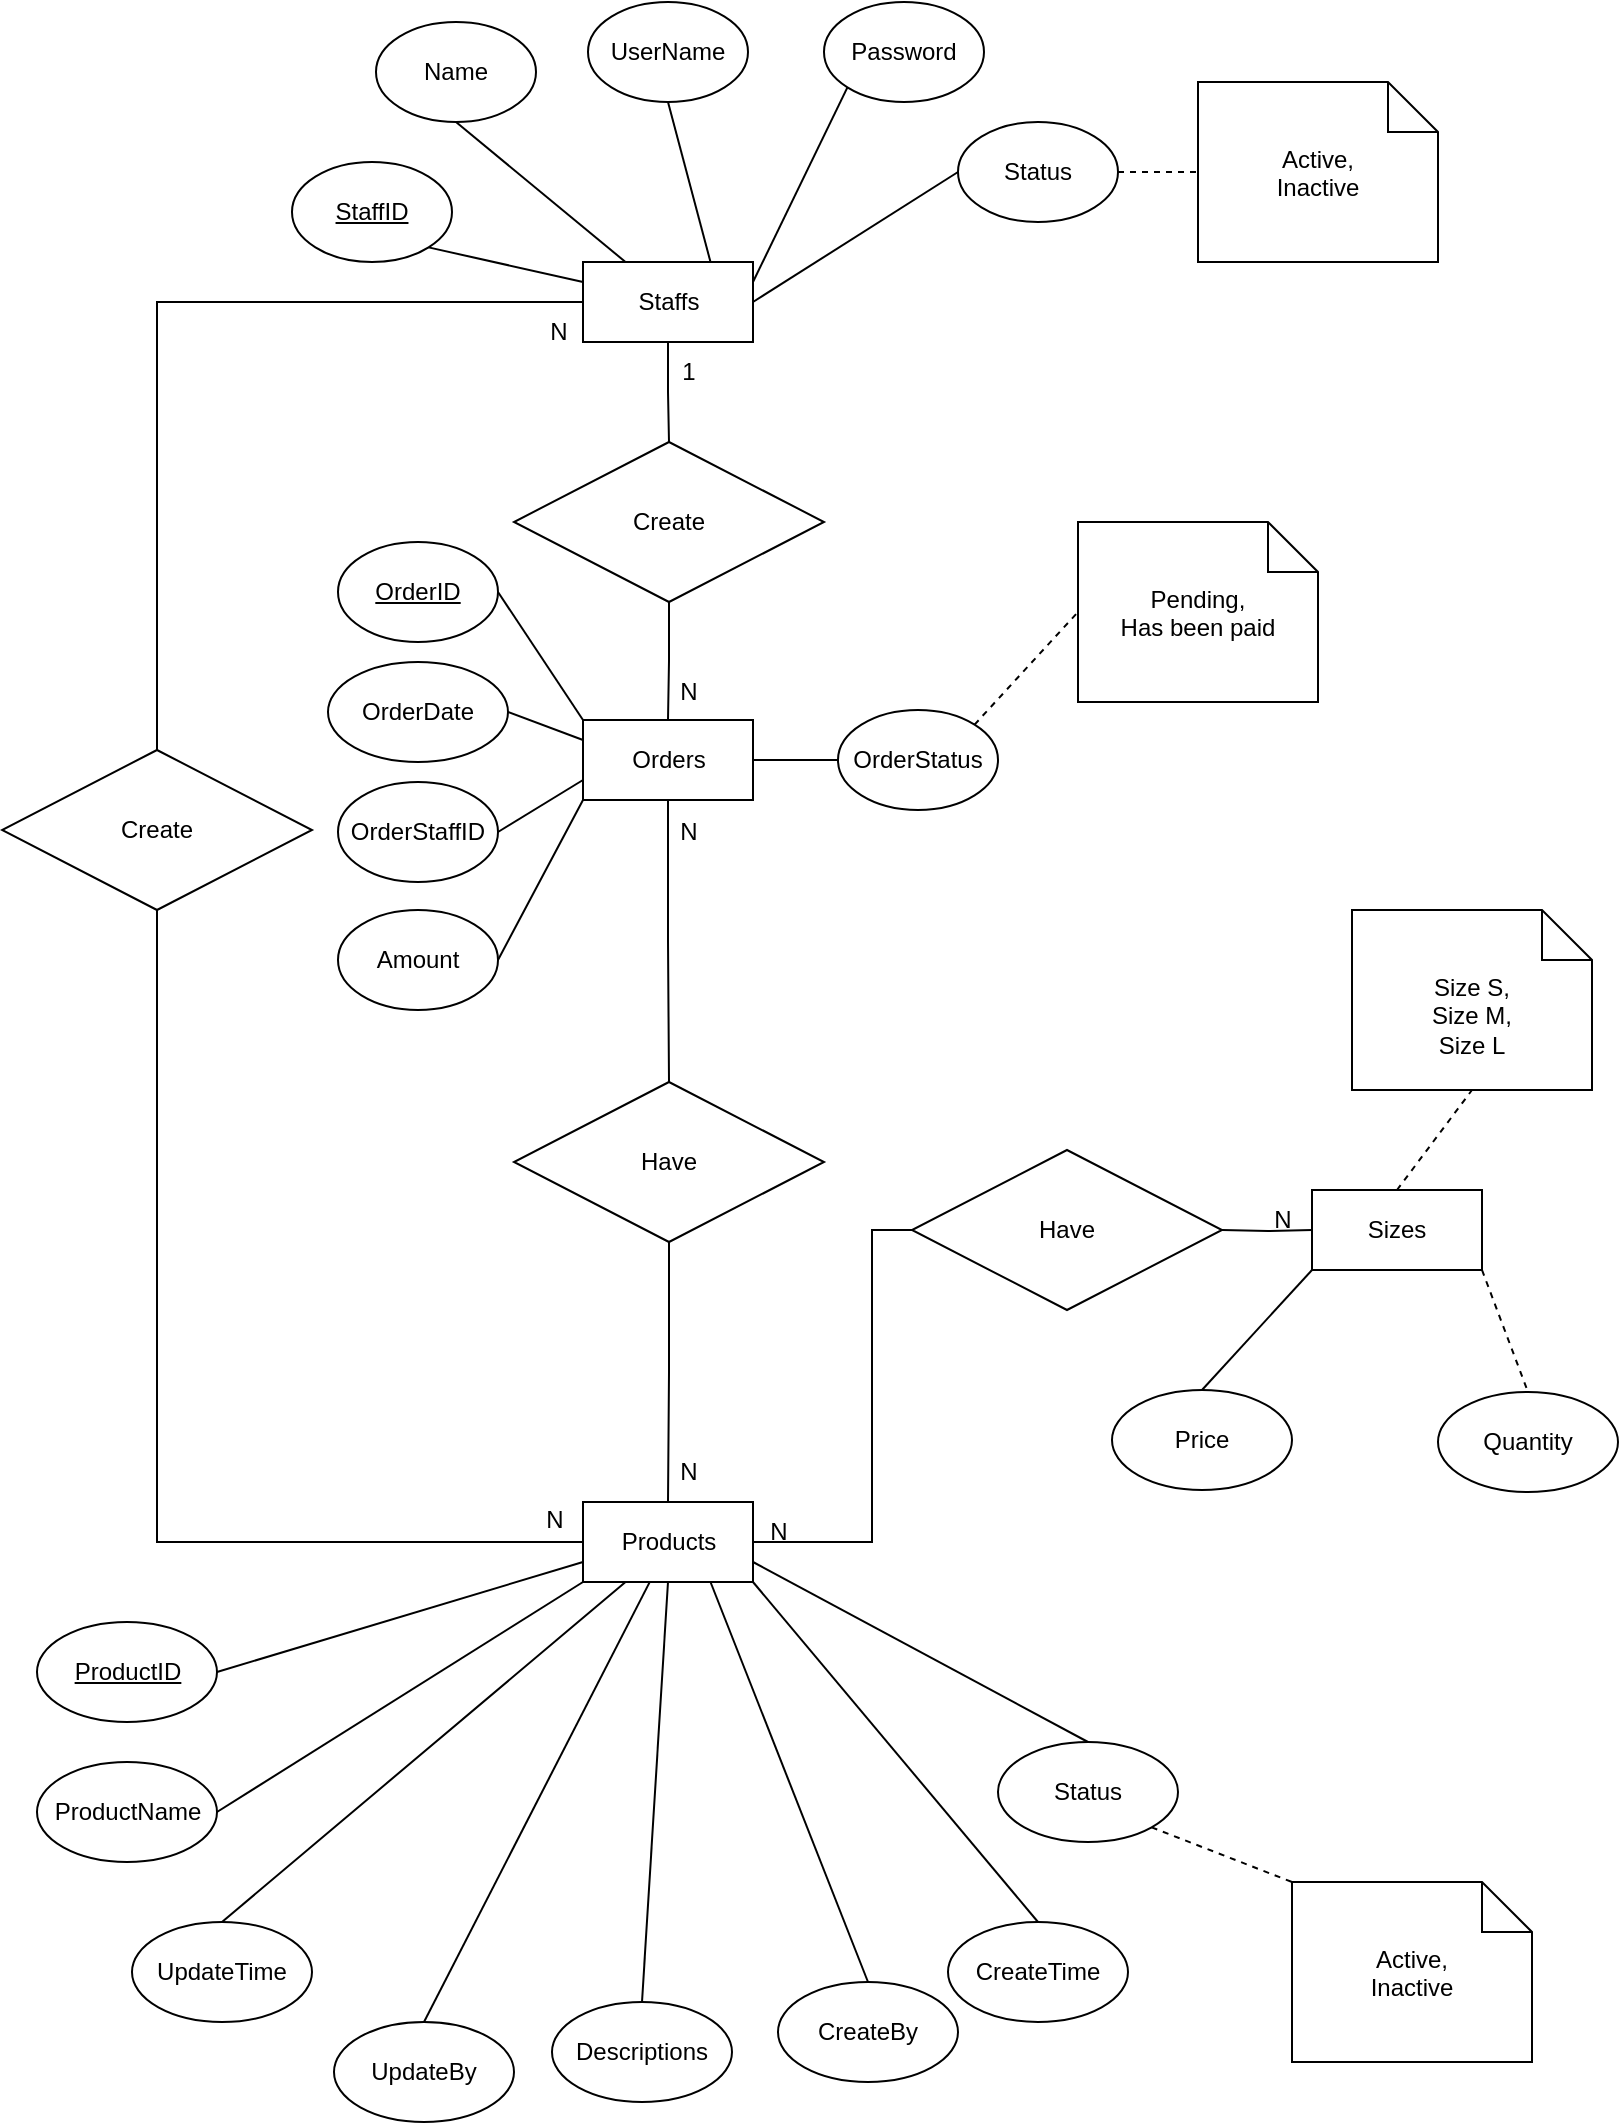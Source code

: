 <mxfile version="21.3.7" type="device" pages="2">
  <diagram id="JgaQstrq-W4Q4-6rH-1l" name="ERDConcept">
    <mxGraphModel dx="880" dy="572" grid="1" gridSize="10" guides="1" tooltips="1" connect="1" arrows="1" fold="1" page="1" pageScale="1" pageWidth="827" pageHeight="1169" math="0" shadow="0">
      <root>
        <mxCell id="0" />
        <mxCell id="1" parent="0" />
        <mxCell id="lVdXG0FwxOJUfhPuQGoF-38" style="rounded=0;orthogonalLoop=1;jettySize=auto;html=1;exitX=0;exitY=0.25;exitDx=0;exitDy=0;entryX=1;entryY=1;entryDx=0;entryDy=0;endArrow=none;endFill=0;" parent="1" source="lVdXG0FwxOJUfhPuQGoF-43" target="lVdXG0FwxOJUfhPuQGoF-44" edge="1">
          <mxGeometry relative="1" as="geometry" />
        </mxCell>
        <mxCell id="lVdXG0FwxOJUfhPuQGoF-39" style="rounded=0;orthogonalLoop=1;jettySize=auto;html=1;exitX=0.25;exitY=0;exitDx=0;exitDy=0;entryX=0.5;entryY=1;entryDx=0;entryDy=0;endArrow=none;endFill=0;" parent="1" source="lVdXG0FwxOJUfhPuQGoF-43" target="lVdXG0FwxOJUfhPuQGoF-45" edge="1">
          <mxGeometry relative="1" as="geometry" />
        </mxCell>
        <mxCell id="lVdXG0FwxOJUfhPuQGoF-40" style="rounded=0;orthogonalLoop=1;jettySize=auto;html=1;exitX=0.75;exitY=0;exitDx=0;exitDy=0;entryX=0.5;entryY=1;entryDx=0;entryDy=0;endArrow=none;endFill=0;" parent="1" source="lVdXG0FwxOJUfhPuQGoF-43" target="lVdXG0FwxOJUfhPuQGoF-46" edge="1">
          <mxGeometry relative="1" as="geometry" />
        </mxCell>
        <mxCell id="lVdXG0FwxOJUfhPuQGoF-41" style="rounded=0;orthogonalLoop=1;jettySize=auto;html=1;exitX=1;exitY=0.25;exitDx=0;exitDy=0;entryX=0;entryY=1;entryDx=0;entryDy=0;endArrow=none;endFill=0;" parent="1" source="lVdXG0FwxOJUfhPuQGoF-43" target="lVdXG0FwxOJUfhPuQGoF-47" edge="1">
          <mxGeometry relative="1" as="geometry" />
        </mxCell>
        <mxCell id="lVdXG0FwxOJUfhPuQGoF-42" style="edgeStyle=orthogonalEdgeStyle;rounded=0;orthogonalLoop=1;jettySize=auto;html=1;exitX=0.5;exitY=1;exitDx=0;exitDy=0;entryX=0.5;entryY=0;entryDx=0;entryDy=0;endArrow=none;endFill=0;" parent="1" source="lVdXG0FwxOJUfhPuQGoF-43" target="lVdXG0FwxOJUfhPuQGoF-54" edge="1">
          <mxGeometry relative="1" as="geometry" />
        </mxCell>
        <mxCell id="VaxdnohrNh4qRfWUwz56-12" style="rounded=0;orthogonalLoop=1;jettySize=auto;html=1;exitX=1;exitY=0.5;exitDx=0;exitDy=0;entryX=0;entryY=0.5;entryDx=0;entryDy=0;endArrow=none;endFill=0;" parent="1" source="lVdXG0FwxOJUfhPuQGoF-43" target="VaxdnohrNh4qRfWUwz56-11" edge="1">
          <mxGeometry relative="1" as="geometry" />
        </mxCell>
        <mxCell id="EdWlhgWZL3wzF9RuUBvn-3" style="edgeStyle=orthogonalEdgeStyle;rounded=0;orthogonalLoop=1;jettySize=auto;html=1;exitX=0;exitY=0.5;exitDx=0;exitDy=0;entryX=0.5;entryY=0;entryDx=0;entryDy=0;endArrow=none;endFill=0;" parent="1" source="lVdXG0FwxOJUfhPuQGoF-43" target="EdWlhgWZL3wzF9RuUBvn-4" edge="1">
          <mxGeometry relative="1" as="geometry">
            <mxPoint x="60" y="440" as="targetPoint" />
          </mxGeometry>
        </mxCell>
        <mxCell id="lVdXG0FwxOJUfhPuQGoF-43" value="Staffs" style="rounded=0;whiteSpace=wrap;html=1;" parent="1" vertex="1">
          <mxGeometry x="305.5" y="200" width="85" height="40" as="geometry" />
        </mxCell>
        <mxCell id="lVdXG0FwxOJUfhPuQGoF-44" value="&lt;u&gt;StaffID&lt;/u&gt;" style="ellipse;whiteSpace=wrap;html=1;" parent="1" vertex="1">
          <mxGeometry x="160" y="150" width="80" height="50" as="geometry" />
        </mxCell>
        <mxCell id="lVdXG0FwxOJUfhPuQGoF-45" value="Name" style="ellipse;whiteSpace=wrap;html=1;" parent="1" vertex="1">
          <mxGeometry x="202" y="80" width="80" height="50" as="geometry" />
        </mxCell>
        <mxCell id="lVdXG0FwxOJUfhPuQGoF-46" value="UserName" style="ellipse;whiteSpace=wrap;html=1;" parent="1" vertex="1">
          <mxGeometry x="308" y="70" width="80" height="50" as="geometry" />
        </mxCell>
        <mxCell id="lVdXG0FwxOJUfhPuQGoF-47" value="Password" style="ellipse;whiteSpace=wrap;html=1;" parent="1" vertex="1">
          <mxGeometry x="426" y="70" width="80" height="50" as="geometry" />
        </mxCell>
        <mxCell id="lVdXG0FwxOJUfhPuQGoF-48" style="rounded=0;orthogonalLoop=1;jettySize=auto;html=1;exitX=0;exitY=0;exitDx=0;exitDy=0;entryX=1;entryY=0.5;entryDx=0;entryDy=0;endArrow=none;endFill=0;" parent="1" source="lVdXG0FwxOJUfhPuQGoF-52" target="lVdXG0FwxOJUfhPuQGoF-57" edge="1">
          <mxGeometry relative="1" as="geometry" />
        </mxCell>
        <mxCell id="lVdXG0FwxOJUfhPuQGoF-49" style="rounded=0;orthogonalLoop=1;jettySize=auto;html=1;exitX=0;exitY=0.25;exitDx=0;exitDy=0;entryX=1;entryY=0.5;entryDx=0;entryDy=0;endArrow=none;endFill=0;" parent="1" source="lVdXG0FwxOJUfhPuQGoF-52" target="lVdXG0FwxOJUfhPuQGoF-58" edge="1">
          <mxGeometry relative="1" as="geometry" />
        </mxCell>
        <mxCell id="lVdXG0FwxOJUfhPuQGoF-50" style="rounded=0;orthogonalLoop=1;jettySize=auto;html=1;exitX=1;exitY=0.5;exitDx=0;exitDy=0;entryX=1;entryY=0.5;entryDx=0;entryDy=0;endArrow=none;endFill=0;" parent="1" source="lVdXG0FwxOJUfhPuQGoF-52" target="lVdXG0FwxOJUfhPuQGoF-59" edge="1">
          <mxGeometry relative="1" as="geometry" />
        </mxCell>
        <mxCell id="lVdXG0FwxOJUfhPuQGoF-51" style="edgeStyle=orthogonalEdgeStyle;rounded=0;orthogonalLoop=1;jettySize=auto;html=1;exitX=0.5;exitY=1;exitDx=0;exitDy=0;entryX=0.5;entryY=0;entryDx=0;entryDy=0;endArrow=none;endFill=0;" parent="1" source="lVdXG0FwxOJUfhPuQGoF-52" target="lVdXG0FwxOJUfhPuQGoF-61" edge="1">
          <mxGeometry relative="1" as="geometry" />
        </mxCell>
        <mxCell id="cdFLnC1GyyJsEEeeLaoK-2" style="rounded=0;orthogonalLoop=1;jettySize=auto;html=1;exitX=0;exitY=0.75;exitDx=0;exitDy=0;entryX=1;entryY=0.5;entryDx=0;entryDy=0;endArrow=none;endFill=0;" parent="1" source="lVdXG0FwxOJUfhPuQGoF-52" target="cdFLnC1GyyJsEEeeLaoK-1" edge="1">
          <mxGeometry relative="1" as="geometry" />
        </mxCell>
        <mxCell id="3" style="edgeStyle=none;html=1;exitX=0;exitY=1;exitDx=0;exitDy=0;entryX=1;entryY=0.5;entryDx=0;entryDy=0;endArrow=none;endFill=0;" parent="1" source="lVdXG0FwxOJUfhPuQGoF-52" target="2" edge="1">
          <mxGeometry relative="1" as="geometry" />
        </mxCell>
        <mxCell id="lVdXG0FwxOJUfhPuQGoF-52" value="Orders" style="rounded=0;whiteSpace=wrap;html=1;" parent="1" vertex="1">
          <mxGeometry x="305.5" y="429" width="85" height="40" as="geometry" />
        </mxCell>
        <mxCell id="sx57VbI0gmq7mtiI_8E6-1" style="edgeStyle=orthogonalEdgeStyle;rounded=0;orthogonalLoop=1;jettySize=auto;html=1;exitX=0.5;exitY=1;exitDx=0;exitDy=0;entryX=0.5;entryY=0;entryDx=0;entryDy=0;endArrow=none;endFill=0;" parent="1" source="lVdXG0FwxOJUfhPuQGoF-54" target="lVdXG0FwxOJUfhPuQGoF-52" edge="1">
          <mxGeometry relative="1" as="geometry" />
        </mxCell>
        <mxCell id="lVdXG0FwxOJUfhPuQGoF-54" value="Create" style="rhombus;whiteSpace=wrap;html=1;" parent="1" vertex="1">
          <mxGeometry x="271" y="290" width="155" height="80" as="geometry" />
        </mxCell>
        <mxCell id="lVdXG0FwxOJUfhPuQGoF-55" value="1" style="text;html=1;align=center;verticalAlign=middle;resizable=0;points=[];autosize=1;strokeColor=none;fillColor=none;" parent="1" vertex="1">
          <mxGeometry x="343" y="240" width="30" height="30" as="geometry" />
        </mxCell>
        <mxCell id="lVdXG0FwxOJUfhPuQGoF-56" value="N" style="text;html=1;align=center;verticalAlign=middle;resizable=0;points=[];autosize=1;strokeColor=none;fillColor=none;" parent="1" vertex="1">
          <mxGeometry x="343" y="400" width="30" height="30" as="geometry" />
        </mxCell>
        <mxCell id="lVdXG0FwxOJUfhPuQGoF-57" value="&lt;u&gt;OrderID&lt;/u&gt;" style="ellipse;whiteSpace=wrap;html=1;" parent="1" vertex="1">
          <mxGeometry x="183" y="340" width="80" height="50" as="geometry" />
        </mxCell>
        <mxCell id="lVdXG0FwxOJUfhPuQGoF-58" value="OrderDate" style="ellipse;whiteSpace=wrap;html=1;" parent="1" vertex="1">
          <mxGeometry x="178" y="400" width="90" height="50" as="geometry" />
        </mxCell>
        <mxCell id="LgCHnPo4erXHjf9Ckd5Z-4" style="rounded=0;orthogonalLoop=1;jettySize=auto;html=1;exitX=1;exitY=0;exitDx=0;exitDy=0;entryX=0;entryY=0.5;entryDx=0;entryDy=0;entryPerimeter=0;endArrow=none;endFill=0;dashed=1;" parent="1" source="lVdXG0FwxOJUfhPuQGoF-59" target="LgCHnPo4erXHjf9Ckd5Z-3" edge="1">
          <mxGeometry relative="1" as="geometry" />
        </mxCell>
        <mxCell id="lVdXG0FwxOJUfhPuQGoF-59" value="OrderStatus" style="ellipse;whiteSpace=wrap;html=1;" parent="1" vertex="1">
          <mxGeometry x="433" y="424" width="80" height="50" as="geometry" />
        </mxCell>
        <mxCell id="lVdXG0FwxOJUfhPuQGoF-60" style="edgeStyle=orthogonalEdgeStyle;rounded=0;orthogonalLoop=1;jettySize=auto;html=1;exitX=0.5;exitY=1;exitDx=0;exitDy=0;entryX=0.5;entryY=0;entryDx=0;entryDy=0;endArrow=none;endFill=0;" parent="1" source="lVdXG0FwxOJUfhPuQGoF-61" target="lVdXG0FwxOJUfhPuQGoF-68" edge="1">
          <mxGeometry relative="1" as="geometry" />
        </mxCell>
        <mxCell id="lVdXG0FwxOJUfhPuQGoF-61" value="Have" style="rhombus;whiteSpace=wrap;html=1;" parent="1" vertex="1">
          <mxGeometry x="271" y="610" width="155" height="80" as="geometry" />
        </mxCell>
        <mxCell id="lVdXG0FwxOJUfhPuQGoF-62" value="N" style="text;html=1;align=center;verticalAlign=middle;resizable=0;points=[];autosize=1;strokeColor=none;fillColor=none;" parent="1" vertex="1">
          <mxGeometry x="343" y="470" width="30" height="30" as="geometry" />
        </mxCell>
        <mxCell id="lVdXG0FwxOJUfhPuQGoF-63" style="rounded=0;orthogonalLoop=1;jettySize=auto;html=1;exitX=0;exitY=0.75;exitDx=0;exitDy=0;entryX=1;entryY=0.5;entryDx=0;entryDy=0;endArrow=none;endFill=0;" parent="1" source="lVdXG0FwxOJUfhPuQGoF-68" target="lVdXG0FwxOJUfhPuQGoF-70" edge="1">
          <mxGeometry relative="1" as="geometry" />
        </mxCell>
        <mxCell id="lVdXG0FwxOJUfhPuQGoF-64" style="rounded=0;orthogonalLoop=1;jettySize=auto;html=1;exitX=0;exitY=1;exitDx=0;exitDy=0;entryX=1;entryY=0.5;entryDx=0;entryDy=0;endArrow=none;endFill=0;" parent="1" source="lVdXG0FwxOJUfhPuQGoF-68" target="lVdXG0FwxOJUfhPuQGoF-71" edge="1">
          <mxGeometry relative="1" as="geometry" />
        </mxCell>
        <mxCell id="lVdXG0FwxOJUfhPuQGoF-65" style="rounded=0;orthogonalLoop=1;jettySize=auto;html=1;exitX=1;exitY=1;exitDx=0;exitDy=0;entryX=0.5;entryY=0;entryDx=0;entryDy=0;endArrow=none;endFill=0;dashed=1;" parent="1" source="sx57VbI0gmq7mtiI_8E6-2" target="lVdXG0FwxOJUfhPuQGoF-72" edge="1">
          <mxGeometry relative="1" as="geometry" />
        </mxCell>
        <mxCell id="lVdXG0FwxOJUfhPuQGoF-66" style="rounded=0;orthogonalLoop=1;jettySize=auto;html=1;exitX=0;exitY=1;exitDx=0;exitDy=0;entryX=0.5;entryY=0;entryDx=0;entryDy=0;endArrow=none;endFill=0;" parent="1" source="sx57VbI0gmq7mtiI_8E6-2" target="lVdXG0FwxOJUfhPuQGoF-73" edge="1">
          <mxGeometry relative="1" as="geometry" />
        </mxCell>
        <mxCell id="lVdXG0FwxOJUfhPuQGoF-67" style="rounded=0;orthogonalLoop=1;jettySize=auto;html=1;exitX=0.5;exitY=1;exitDx=0;exitDy=0;entryX=0.5;entryY=0;entryDx=0;entryDy=0;endArrow=none;endFill=0;" parent="1" source="lVdXG0FwxOJUfhPuQGoF-68" target="lVdXG0FwxOJUfhPuQGoF-74" edge="1">
          <mxGeometry relative="1" as="geometry" />
        </mxCell>
        <mxCell id="sx57VbI0gmq7mtiI_8E6-7" style="edgeStyle=orthogonalEdgeStyle;rounded=0;orthogonalLoop=1;jettySize=auto;html=1;exitX=1;exitY=0.5;exitDx=0;exitDy=0;entryX=0;entryY=0.5;entryDx=0;entryDy=0;endArrow=none;endFill=0;" parent="1" source="lVdXG0FwxOJUfhPuQGoF-68" target="sx57VbI0gmq7mtiI_8E6-6" edge="1">
          <mxGeometry relative="1" as="geometry">
            <Array as="points">
              <mxPoint x="450" y="840" />
              <mxPoint x="450" y="684" />
            </Array>
          </mxGeometry>
        </mxCell>
        <mxCell id="VaxdnohrNh4qRfWUwz56-4" style="rounded=0;orthogonalLoop=1;jettySize=auto;html=1;exitX=0.25;exitY=1;exitDx=0;exitDy=0;entryX=0.5;entryY=0;entryDx=0;entryDy=0;endArrow=none;endFill=0;" parent="1" source="lVdXG0FwxOJUfhPuQGoF-68" target="VaxdnohrNh4qRfWUwz56-3" edge="1">
          <mxGeometry relative="1" as="geometry" />
        </mxCell>
        <mxCell id="VaxdnohrNh4qRfWUwz56-6" style="rounded=0;orthogonalLoop=1;jettySize=auto;html=1;exitX=0.396;exitY=0.986;exitDx=0;exitDy=0;entryX=0.5;entryY=0;entryDx=0;entryDy=0;endArrow=none;endFill=0;exitPerimeter=0;" parent="1" source="lVdXG0FwxOJUfhPuQGoF-68" target="VaxdnohrNh4qRfWUwz56-5" edge="1">
          <mxGeometry relative="1" as="geometry" />
        </mxCell>
        <mxCell id="VaxdnohrNh4qRfWUwz56-8" style="rounded=0;orthogonalLoop=1;jettySize=auto;html=1;exitX=0.75;exitY=1;exitDx=0;exitDy=0;entryX=0.5;entryY=0;entryDx=0;entryDy=0;endArrow=none;endFill=0;" parent="1" source="lVdXG0FwxOJUfhPuQGoF-68" target="VaxdnohrNh4qRfWUwz56-7" edge="1">
          <mxGeometry relative="1" as="geometry" />
        </mxCell>
        <mxCell id="VaxdnohrNh4qRfWUwz56-10" style="rounded=0;orthogonalLoop=1;jettySize=auto;html=1;exitX=1;exitY=1;exitDx=0;exitDy=0;entryX=0.5;entryY=0;entryDx=0;entryDy=0;endArrow=none;endFill=0;" parent="1" source="lVdXG0FwxOJUfhPuQGoF-68" target="VaxdnohrNh4qRfWUwz56-9" edge="1">
          <mxGeometry relative="1" as="geometry" />
        </mxCell>
        <mxCell id="VaxdnohrNh4qRfWUwz56-14" style="rounded=0;orthogonalLoop=1;jettySize=auto;html=1;exitX=1;exitY=0.75;exitDx=0;exitDy=0;entryX=0.5;entryY=0;entryDx=0;entryDy=0;endArrow=none;endFill=0;" parent="1" source="lVdXG0FwxOJUfhPuQGoF-68" target="VaxdnohrNh4qRfWUwz56-13" edge="1">
          <mxGeometry relative="1" as="geometry" />
        </mxCell>
        <mxCell id="lVdXG0FwxOJUfhPuQGoF-68" value="Products" style="rounded=0;whiteSpace=wrap;html=1;" parent="1" vertex="1">
          <mxGeometry x="305.5" y="820" width="85" height="40" as="geometry" />
        </mxCell>
        <mxCell id="lVdXG0FwxOJUfhPuQGoF-69" value="N" style="text;html=1;align=center;verticalAlign=middle;resizable=0;points=[];autosize=1;strokeColor=none;fillColor=none;" parent="1" vertex="1">
          <mxGeometry x="343" y="790" width="30" height="30" as="geometry" />
        </mxCell>
        <mxCell id="lVdXG0FwxOJUfhPuQGoF-70" value="&lt;u&gt;ProductID&lt;/u&gt;" style="ellipse;whiteSpace=wrap;html=1;" parent="1" vertex="1">
          <mxGeometry x="32.5" y="880" width="90" height="50" as="geometry" />
        </mxCell>
        <mxCell id="lVdXG0FwxOJUfhPuQGoF-71" value="ProductName" style="ellipse;whiteSpace=wrap;html=1;" parent="1" vertex="1">
          <mxGeometry x="32.5" y="950" width="90" height="50" as="geometry" />
        </mxCell>
        <mxCell id="lVdXG0FwxOJUfhPuQGoF-72" value="Quantity" style="ellipse;whiteSpace=wrap;html=1;" parent="1" vertex="1">
          <mxGeometry x="733" y="765" width="90" height="50" as="geometry" />
        </mxCell>
        <mxCell id="lVdXG0FwxOJUfhPuQGoF-73" value="Price" style="ellipse;whiteSpace=wrap;html=1;" parent="1" vertex="1">
          <mxGeometry x="570" y="764" width="90" height="50" as="geometry" />
        </mxCell>
        <mxCell id="lVdXG0FwxOJUfhPuQGoF-74" value="Descriptions" style="ellipse;whiteSpace=wrap;html=1;" parent="1" vertex="1">
          <mxGeometry x="290" y="1070" width="90" height="50" as="geometry" />
        </mxCell>
        <mxCell id="cdFLnC1GyyJsEEeeLaoK-1" value="OrderStaffID" style="ellipse;whiteSpace=wrap;html=1;" parent="1" vertex="1">
          <mxGeometry x="183" y="460" width="80" height="50" as="geometry" />
        </mxCell>
        <mxCell id="sx57VbI0gmq7mtiI_8E6-5" style="rounded=0;orthogonalLoop=1;jettySize=auto;html=1;exitX=0.5;exitY=0;exitDx=0;exitDy=0;entryX=0.5;entryY=1;entryDx=0;entryDy=0;entryPerimeter=0;endArrow=none;endFill=0;dashed=1;" parent="1" source="sx57VbI0gmq7mtiI_8E6-2" target="sx57VbI0gmq7mtiI_8E6-4" edge="1">
          <mxGeometry relative="1" as="geometry" />
        </mxCell>
        <mxCell id="sx57VbI0gmq7mtiI_8E6-2" value="Sizes" style="rounded=0;whiteSpace=wrap;html=1;" parent="1" vertex="1">
          <mxGeometry x="670" y="664" width="85" height="40" as="geometry" />
        </mxCell>
        <mxCell id="sx57VbI0gmq7mtiI_8E6-4" value="Size S,&lt;br&gt;Size M,&lt;br&gt;Size L&lt;br&gt;" style="shape=note2;boundedLbl=1;whiteSpace=wrap;html=1;size=25;verticalAlign=top;align=center;" parent="1" vertex="1">
          <mxGeometry x="690" y="524" width="120" height="90" as="geometry" />
        </mxCell>
        <mxCell id="sx57VbI0gmq7mtiI_8E6-8" style="edgeStyle=orthogonalEdgeStyle;rounded=0;orthogonalLoop=1;jettySize=auto;html=1;exitX=1;exitY=0.5;exitDx=0;exitDy=0;entryX=0;entryY=0.5;entryDx=0;entryDy=0;endArrow=none;endFill=0;" parent="1" target="sx57VbI0gmq7mtiI_8E6-2" edge="1">
          <mxGeometry relative="1" as="geometry">
            <mxPoint x="625" y="684" as="sourcePoint" />
          </mxGeometry>
        </mxCell>
        <mxCell id="sx57VbI0gmq7mtiI_8E6-6" value="Have" style="rhombus;whiteSpace=wrap;html=1;" parent="1" vertex="1">
          <mxGeometry x="470" y="644" width="155" height="80" as="geometry" />
        </mxCell>
        <mxCell id="sx57VbI0gmq7mtiI_8E6-9" value="N" style="text;html=1;align=center;verticalAlign=middle;resizable=0;points=[];autosize=1;strokeColor=none;fillColor=none;" parent="1" vertex="1">
          <mxGeometry x="388" y="820" width="30" height="30" as="geometry" />
        </mxCell>
        <mxCell id="sx57VbI0gmq7mtiI_8E6-10" value="N" style="text;html=1;align=center;verticalAlign=middle;resizable=0;points=[];autosize=1;strokeColor=none;fillColor=none;" parent="1" vertex="1">
          <mxGeometry x="640" y="664" width="30" height="30" as="geometry" />
        </mxCell>
        <mxCell id="2" value="Amount" style="ellipse;whiteSpace=wrap;html=1;" parent="1" vertex="1">
          <mxGeometry x="183" y="524" width="80" height="50" as="geometry" />
        </mxCell>
        <mxCell id="VaxdnohrNh4qRfWUwz56-3" value="UpdateTime" style="ellipse;whiteSpace=wrap;html=1;" parent="1" vertex="1">
          <mxGeometry x="80" y="1030" width="90" height="50" as="geometry" />
        </mxCell>
        <mxCell id="VaxdnohrNh4qRfWUwz56-5" value="UpdateBy" style="ellipse;whiteSpace=wrap;html=1;" parent="1" vertex="1">
          <mxGeometry x="181" y="1080" width="90" height="50" as="geometry" />
        </mxCell>
        <mxCell id="VaxdnohrNh4qRfWUwz56-7" value="CreateBy" style="ellipse;whiteSpace=wrap;html=1;" parent="1" vertex="1">
          <mxGeometry x="403" y="1060" width="90" height="50" as="geometry" />
        </mxCell>
        <mxCell id="VaxdnohrNh4qRfWUwz56-9" value="CreateTime" style="ellipse;whiteSpace=wrap;html=1;" parent="1" vertex="1">
          <mxGeometry x="488" y="1030" width="90" height="50" as="geometry" />
        </mxCell>
        <mxCell id="JHTq2dutoOMfJ1LOi7ot-6" style="edgeStyle=orthogonalEdgeStyle;rounded=0;orthogonalLoop=1;jettySize=auto;html=1;exitX=1;exitY=0.5;exitDx=0;exitDy=0;entryX=0;entryY=0.5;entryDx=0;entryDy=0;entryPerimeter=0;endArrow=none;endFill=0;dashed=1;" parent="1" source="VaxdnohrNh4qRfWUwz56-11" target="JHTq2dutoOMfJ1LOi7ot-5" edge="1">
          <mxGeometry relative="1" as="geometry" />
        </mxCell>
        <mxCell id="VaxdnohrNh4qRfWUwz56-11" value="Status" style="ellipse;whiteSpace=wrap;html=1;" parent="1" vertex="1">
          <mxGeometry x="493" y="130" width="80" height="50" as="geometry" />
        </mxCell>
        <mxCell id="JHTq2dutoOMfJ1LOi7ot-4" style="rounded=0;orthogonalLoop=1;jettySize=auto;html=1;exitX=1;exitY=1;exitDx=0;exitDy=0;entryX=0;entryY=0;entryDx=0;entryDy=0;entryPerimeter=0;endArrow=none;endFill=0;dashed=1;" parent="1" source="VaxdnohrNh4qRfWUwz56-13" target="JHTq2dutoOMfJ1LOi7ot-3" edge="1">
          <mxGeometry relative="1" as="geometry" />
        </mxCell>
        <mxCell id="VaxdnohrNh4qRfWUwz56-13" value="Status" style="ellipse;whiteSpace=wrap;html=1;" parent="1" vertex="1">
          <mxGeometry x="513" y="940" width="90" height="50" as="geometry" />
        </mxCell>
        <mxCell id="JHTq2dutoOMfJ1LOi7ot-3" value="Active,&lt;br&gt;Inactive" style="shape=note2;boundedLbl=1;whiteSpace=wrap;html=1;size=25;verticalAlign=top;align=center;" parent="1" vertex="1">
          <mxGeometry x="660" y="1010" width="120" height="90" as="geometry" />
        </mxCell>
        <mxCell id="JHTq2dutoOMfJ1LOi7ot-5" value="Active,&lt;br&gt;Inactive" style="shape=note2;boundedLbl=1;whiteSpace=wrap;html=1;size=25;verticalAlign=top;align=center;" parent="1" vertex="1">
          <mxGeometry x="613" y="110" width="120" height="90" as="geometry" />
        </mxCell>
        <mxCell id="LgCHnPo4erXHjf9Ckd5Z-3" value="Pending,&lt;br&gt;Has been paid" style="shape=note2;boundedLbl=1;whiteSpace=wrap;html=1;size=25;verticalAlign=top;align=center;" parent="1" vertex="1">
          <mxGeometry x="553" y="330" width="120" height="90" as="geometry" />
        </mxCell>
        <mxCell id="EdWlhgWZL3wzF9RuUBvn-5" style="edgeStyle=orthogonalEdgeStyle;rounded=0;orthogonalLoop=1;jettySize=auto;html=1;exitX=0.5;exitY=1;exitDx=0;exitDy=0;entryX=0;entryY=0.5;entryDx=0;entryDy=0;endArrow=none;endFill=0;" parent="1" source="EdWlhgWZL3wzF9RuUBvn-4" target="lVdXG0FwxOJUfhPuQGoF-68" edge="1">
          <mxGeometry relative="1" as="geometry" />
        </mxCell>
        <mxCell id="EdWlhgWZL3wzF9RuUBvn-4" value="Create" style="rhombus;whiteSpace=wrap;html=1;" parent="1" vertex="1">
          <mxGeometry x="15" y="444" width="155" height="80" as="geometry" />
        </mxCell>
        <mxCell id="EdWlhgWZL3wzF9RuUBvn-6" value="N" style="text;html=1;align=center;verticalAlign=middle;resizable=0;points=[];autosize=1;strokeColor=none;fillColor=none;" parent="1" vertex="1">
          <mxGeometry x="278" y="220" width="30" height="30" as="geometry" />
        </mxCell>
        <mxCell id="EdWlhgWZL3wzF9RuUBvn-7" value="N" style="text;html=1;align=center;verticalAlign=middle;resizable=0;points=[];autosize=1;strokeColor=none;fillColor=none;" parent="1" vertex="1">
          <mxGeometry x="275.5" y="814" width="30" height="30" as="geometry" />
        </mxCell>
      </root>
    </mxGraphModel>
  </diagram>
  <diagram id="0pAJUr5pvUK6z0ZKDJl5" name="ERDPhysic">
    <mxGraphModel dx="704" dy="458" grid="1" gridSize="10" guides="1" tooltips="1" connect="1" arrows="1" fold="1" page="1" pageScale="1" pageWidth="850" pageHeight="1100" math="0" shadow="0">
      <root>
        <mxCell id="0" />
        <mxCell id="1" parent="0" />
        <mxCell id="8ZN1WVyvYQUl8IqH0Y9g-1" value="Staffs" style="shape=table;startSize=30;container=1;collapsible=1;childLayout=tableLayout;fixedRows=1;rowLines=0;fontStyle=1;align=center;resizeLast=1;html=1;" parent="1" vertex="1">
          <mxGeometry x="149" y="431" width="221" height="200" as="geometry" />
        </mxCell>
        <mxCell id="8ZN1WVyvYQUl8IqH0Y9g-2" value="" style="shape=tableRow;horizontal=0;startSize=0;swimlaneHead=0;swimlaneBody=0;fillColor=none;collapsible=0;dropTarget=0;points=[[0,0.5],[1,0.5]];portConstraint=eastwest;top=0;left=0;right=0;bottom=1;" parent="8ZN1WVyvYQUl8IqH0Y9g-1" vertex="1">
          <mxGeometry y="30" width="221" height="50" as="geometry" />
        </mxCell>
        <mxCell id="8ZN1WVyvYQUl8IqH0Y9g-3" value="PK,FK" style="shape=partialRectangle;connectable=0;fillColor=none;top=0;left=0;bottom=0;right=0;fontStyle=1;overflow=hidden;whiteSpace=wrap;html=1;" parent="8ZN1WVyvYQUl8IqH0Y9g-2" vertex="1">
          <mxGeometry width="40" height="50" as="geometry">
            <mxRectangle width="40" height="50" as="alternateBounds" />
          </mxGeometry>
        </mxCell>
        <mxCell id="8ZN1WVyvYQUl8IqH0Y9g-4" value="Staff_ID&amp;nbsp; int" style="shape=partialRectangle;connectable=0;fillColor=none;top=0;left=0;bottom=0;right=0;align=left;spacingLeft=6;fontStyle=5;overflow=hidden;whiteSpace=wrap;html=1;" parent="8ZN1WVyvYQUl8IqH0Y9g-2" vertex="1">
          <mxGeometry x="40" width="181" height="50" as="geometry">
            <mxRectangle width="181" height="50" as="alternateBounds" />
          </mxGeometry>
        </mxCell>
        <mxCell id="8ZN1WVyvYQUl8IqH0Y9g-5" value="" style="shape=tableRow;horizontal=0;startSize=0;swimlaneHead=0;swimlaneBody=0;fillColor=none;collapsible=0;dropTarget=0;points=[[0,0.5],[1,0.5]];portConstraint=eastwest;top=0;left=0;right=0;bottom=0;" parent="8ZN1WVyvYQUl8IqH0Y9g-1" vertex="1">
          <mxGeometry y="80" width="221" height="30" as="geometry" />
        </mxCell>
        <mxCell id="8ZN1WVyvYQUl8IqH0Y9g-6" value="" style="shape=partialRectangle;connectable=0;fillColor=none;top=0;left=0;bottom=0;right=0;editable=1;overflow=hidden;whiteSpace=wrap;html=1;" parent="8ZN1WVyvYQUl8IqH0Y9g-5" vertex="1">
          <mxGeometry width="40" height="30" as="geometry">
            <mxRectangle width="40" height="30" as="alternateBounds" />
          </mxGeometry>
        </mxCell>
        <mxCell id="8ZN1WVyvYQUl8IqH0Y9g-7" value="Staff_Name&amp;nbsp; &lt;b&gt;varchar(50)&lt;/b&gt;" style="shape=partialRectangle;connectable=0;fillColor=none;top=0;left=0;bottom=0;right=0;align=left;spacingLeft=6;overflow=hidden;whiteSpace=wrap;html=1;" parent="8ZN1WVyvYQUl8IqH0Y9g-5" vertex="1">
          <mxGeometry x="40" width="181" height="30" as="geometry">
            <mxRectangle width="181" height="30" as="alternateBounds" />
          </mxGeometry>
        </mxCell>
        <mxCell id="8ZN1WVyvYQUl8IqH0Y9g-8" value="" style="shape=tableRow;horizontal=0;startSize=0;swimlaneHead=0;swimlaneBody=0;fillColor=none;collapsible=0;dropTarget=0;points=[[0,0.5],[1,0.5]];portConstraint=eastwest;top=0;left=0;right=0;bottom=0;" parent="8ZN1WVyvYQUl8IqH0Y9g-1" vertex="1">
          <mxGeometry y="110" width="221" height="30" as="geometry" />
        </mxCell>
        <mxCell id="8ZN1WVyvYQUl8IqH0Y9g-9" value="" style="shape=partialRectangle;connectable=0;fillColor=none;top=0;left=0;bottom=0;right=0;editable=1;overflow=hidden;whiteSpace=wrap;html=1;" parent="8ZN1WVyvYQUl8IqH0Y9g-8" vertex="1">
          <mxGeometry width="40" height="30" as="geometry">
            <mxRectangle width="40" height="30" as="alternateBounds" />
          </mxGeometry>
        </mxCell>
        <mxCell id="8ZN1WVyvYQUl8IqH0Y9g-10" value="User_Name&amp;nbsp; &lt;b&gt;varchar(50)&lt;/b&gt;" style="shape=partialRectangle;connectable=0;fillColor=none;top=0;left=0;bottom=0;right=0;align=left;spacingLeft=6;overflow=hidden;whiteSpace=wrap;html=1;" parent="8ZN1WVyvYQUl8IqH0Y9g-8" vertex="1">
          <mxGeometry x="40" width="181" height="30" as="geometry">
            <mxRectangle width="181" height="30" as="alternateBounds" />
          </mxGeometry>
        </mxCell>
        <mxCell id="8ZN1WVyvYQUl8IqH0Y9g-11" value="" style="shape=tableRow;horizontal=0;startSize=0;swimlaneHead=0;swimlaneBody=0;fillColor=none;collapsible=0;dropTarget=0;points=[[0,0.5],[1,0.5]];portConstraint=eastwest;top=0;left=0;right=0;bottom=0;" parent="8ZN1WVyvYQUl8IqH0Y9g-1" vertex="1">
          <mxGeometry y="140" width="221" height="30" as="geometry" />
        </mxCell>
        <mxCell id="8ZN1WVyvYQUl8IqH0Y9g-12" value="" style="shape=partialRectangle;connectable=0;fillColor=none;top=0;left=0;bottom=0;right=0;editable=1;overflow=hidden;whiteSpace=wrap;html=1;" parent="8ZN1WVyvYQUl8IqH0Y9g-11" vertex="1">
          <mxGeometry width="40" height="30" as="geometry">
            <mxRectangle width="40" height="30" as="alternateBounds" />
          </mxGeometry>
        </mxCell>
        <mxCell id="8ZN1WVyvYQUl8IqH0Y9g-13" value="Password&amp;nbsp; &lt;b&gt;varchar(50)&lt;/b&gt;" style="shape=partialRectangle;connectable=0;fillColor=none;top=0;left=0;bottom=0;right=0;align=left;spacingLeft=6;overflow=hidden;whiteSpace=wrap;html=1;" parent="8ZN1WVyvYQUl8IqH0Y9g-11" vertex="1">
          <mxGeometry x="40" width="181" height="30" as="geometry">
            <mxRectangle width="181" height="30" as="alternateBounds" />
          </mxGeometry>
        </mxCell>
        <mxCell id="8ZN1WVyvYQUl8IqH0Y9g-14" value="" style="shape=tableRow;horizontal=0;startSize=0;swimlaneHead=0;swimlaneBody=0;fillColor=none;collapsible=0;dropTarget=0;points=[[0,0.5],[1,0.5]];portConstraint=eastwest;top=0;left=0;right=0;bottom=0;" parent="8ZN1WVyvYQUl8IqH0Y9g-1" vertex="1">
          <mxGeometry y="170" width="221" height="30" as="geometry" />
        </mxCell>
        <mxCell id="8ZN1WVyvYQUl8IqH0Y9g-15" value="" style="shape=partialRectangle;connectable=0;fillColor=none;top=0;left=0;bottom=0;right=0;editable=1;overflow=hidden;whiteSpace=wrap;html=1;" parent="8ZN1WVyvYQUl8IqH0Y9g-14" vertex="1">
          <mxGeometry width="40" height="30" as="geometry">
            <mxRectangle width="40" height="30" as="alternateBounds" />
          </mxGeometry>
        </mxCell>
        <mxCell id="8ZN1WVyvYQUl8IqH0Y9g-16" value="Staff_Status &lt;b&gt;int&lt;/b&gt;" style="shape=partialRectangle;connectable=0;fillColor=none;top=0;left=0;bottom=0;right=0;align=left;spacingLeft=6;overflow=hidden;whiteSpace=wrap;html=1;" parent="8ZN1WVyvYQUl8IqH0Y9g-14" vertex="1">
          <mxGeometry x="40" width="181" height="30" as="geometry">
            <mxRectangle width="181" height="30" as="alternateBounds" />
          </mxGeometry>
        </mxCell>
        <mxCell id="1DCS_HxMFRfIs_CystLl-1" value="Products" style="shape=table;startSize=30;container=1;collapsible=1;childLayout=tableLayout;fixedRows=1;rowLines=0;fontStyle=1;align=center;resizeLast=1;html=1;" parent="1" vertex="1">
          <mxGeometry x="570" y="351" width="200" height="180" as="geometry" />
        </mxCell>
        <mxCell id="1DCS_HxMFRfIs_CystLl-2" value="" style="shape=tableRow;horizontal=0;startSize=0;swimlaneHead=0;swimlaneBody=0;fillColor=none;collapsible=0;dropTarget=0;points=[[0,0.5],[1,0.5]];portConstraint=eastwest;top=0;left=0;right=0;bottom=1;" parent="1DCS_HxMFRfIs_CystLl-1" vertex="1">
          <mxGeometry y="30" width="200" height="30" as="geometry" />
        </mxCell>
        <mxCell id="1DCS_HxMFRfIs_CystLl-3" value="PK,FK" style="shape=partialRectangle;connectable=0;fillColor=none;top=0;left=0;bottom=0;right=0;fontStyle=1;overflow=hidden;whiteSpace=wrap;html=1;" parent="1DCS_HxMFRfIs_CystLl-2" vertex="1">
          <mxGeometry width="40" height="30" as="geometry">
            <mxRectangle width="40" height="30" as="alternateBounds" />
          </mxGeometry>
        </mxCell>
        <mxCell id="1DCS_HxMFRfIs_CystLl-4" value="Product_ID&amp;nbsp; int" style="shape=partialRectangle;connectable=0;fillColor=none;top=0;left=0;bottom=0;right=0;align=left;spacingLeft=6;fontStyle=5;overflow=hidden;whiteSpace=wrap;html=1;" parent="1DCS_HxMFRfIs_CystLl-2" vertex="1">
          <mxGeometry x="40" width="160" height="30" as="geometry">
            <mxRectangle width="160" height="30" as="alternateBounds" />
          </mxGeometry>
        </mxCell>
        <mxCell id="1DCS_HxMFRfIs_CystLl-8" value="" style="shape=tableRow;horizontal=0;startSize=0;swimlaneHead=0;swimlaneBody=0;fillColor=none;collapsible=0;dropTarget=0;points=[[0,0.5],[1,0.5]];portConstraint=eastwest;top=0;left=0;right=0;bottom=0;" parent="1DCS_HxMFRfIs_CystLl-1" vertex="1">
          <mxGeometry y="60" width="200" height="30" as="geometry" />
        </mxCell>
        <mxCell id="1DCS_HxMFRfIs_CystLl-9" value="" style="shape=partialRectangle;connectable=0;fillColor=none;top=0;left=0;bottom=0;right=0;editable=1;overflow=hidden;whiteSpace=wrap;html=1;" parent="1DCS_HxMFRfIs_CystLl-8" vertex="1">
          <mxGeometry width="40" height="30" as="geometry">
            <mxRectangle width="40" height="30" as="alternateBounds" />
          </mxGeometry>
        </mxCell>
        <mxCell id="1DCS_HxMFRfIs_CystLl-10" value="Product_Name&amp;nbsp;&lt;b&gt;&amp;nbsp;varchar(50)&lt;/b&gt;" style="shape=partialRectangle;connectable=0;fillColor=none;top=0;left=0;bottom=0;right=0;align=left;spacingLeft=6;overflow=hidden;whiteSpace=wrap;html=1;" parent="1DCS_HxMFRfIs_CystLl-8" vertex="1">
          <mxGeometry x="40" width="160" height="30" as="geometry">
            <mxRectangle width="160" height="30" as="alternateBounds" />
          </mxGeometry>
        </mxCell>
        <mxCell id="1DCS_HxMFRfIs_CystLl-5" value="" style="shape=tableRow;horizontal=0;startSize=0;swimlaneHead=0;swimlaneBody=0;fillColor=none;collapsible=0;dropTarget=0;points=[[0,0.5],[1,0.5]];portConstraint=eastwest;top=0;left=0;right=0;bottom=0;" parent="1DCS_HxMFRfIs_CystLl-1" vertex="1">
          <mxGeometry y="90" width="200" height="30" as="geometry" />
        </mxCell>
        <mxCell id="1DCS_HxMFRfIs_CystLl-6" value="" style="shape=partialRectangle;connectable=0;fillColor=none;top=0;left=0;bottom=0;right=0;editable=1;overflow=hidden;whiteSpace=wrap;html=1;" parent="1DCS_HxMFRfIs_CystLl-5" vertex="1">
          <mxGeometry width="40" height="30" as="geometry">
            <mxRectangle width="40" height="30" as="alternateBounds" />
          </mxGeometry>
        </mxCell>
        <mxCell id="1DCS_HxMFRfIs_CystLl-7" value="Descriptions &lt;b&gt;varchar(200)&lt;/b&gt;" style="shape=partialRectangle;connectable=0;fillColor=none;top=0;left=0;bottom=0;right=0;align=left;spacingLeft=6;overflow=hidden;whiteSpace=wrap;html=1;" parent="1DCS_HxMFRfIs_CystLl-5" vertex="1">
          <mxGeometry x="40" width="160" height="30" as="geometry">
            <mxRectangle width="160" height="30" as="alternateBounds" />
          </mxGeometry>
        </mxCell>
        <mxCell id="SU_T-M4Tfni10Fxwffze-5" value="" style="shape=tableRow;horizontal=0;startSize=0;swimlaneHead=0;swimlaneBody=0;fillColor=none;collapsible=0;dropTarget=0;points=[[0,0.5],[1,0.5]];portConstraint=eastwest;top=0;left=0;right=0;bottom=0;" vertex="1" parent="1DCS_HxMFRfIs_CystLl-1">
          <mxGeometry y="120" width="200" height="30" as="geometry" />
        </mxCell>
        <mxCell id="SU_T-M4Tfni10Fxwffze-6" value="" style="shape=partialRectangle;connectable=0;fillColor=none;top=0;left=0;bottom=0;right=0;editable=1;overflow=hidden;whiteSpace=wrap;html=1;" vertex="1" parent="SU_T-M4Tfni10Fxwffze-5">
          <mxGeometry width="40" height="30" as="geometry">
            <mxRectangle width="40" height="30" as="alternateBounds" />
          </mxGeometry>
        </mxCell>
        <mxCell id="SU_T-M4Tfni10Fxwffze-7" value="Create_By &lt;b&gt;int&lt;/b&gt;" style="shape=partialRectangle;connectable=0;fillColor=none;top=0;left=0;bottom=0;right=0;align=left;spacingLeft=6;overflow=hidden;whiteSpace=wrap;html=1;" vertex="1" parent="SU_T-M4Tfni10Fxwffze-5">
          <mxGeometry x="40" width="160" height="30" as="geometry">
            <mxRectangle width="160" height="30" as="alternateBounds" />
          </mxGeometry>
        </mxCell>
        <mxCell id="SU_T-M4Tfni10Fxwffze-53" value="" style="shape=tableRow;horizontal=0;startSize=0;swimlaneHead=0;swimlaneBody=0;fillColor=none;collapsible=0;dropTarget=0;points=[[0,0.5],[1,0.5]];portConstraint=eastwest;top=0;left=0;right=0;bottom=0;" vertex="1" parent="1DCS_HxMFRfIs_CystLl-1">
          <mxGeometry y="150" width="200" height="30" as="geometry" />
        </mxCell>
        <mxCell id="SU_T-M4Tfni10Fxwffze-54" value="" style="shape=partialRectangle;connectable=0;fillColor=none;top=0;left=0;bottom=0;right=0;editable=1;overflow=hidden;whiteSpace=wrap;html=1;" vertex="1" parent="SU_T-M4Tfni10Fxwffze-53">
          <mxGeometry width="40" height="30" as="geometry">
            <mxRectangle width="40" height="30" as="alternateBounds" />
          </mxGeometry>
        </mxCell>
        <mxCell id="SU_T-M4Tfni10Fxwffze-55" value="Create_Time &lt;b&gt;DateTime&lt;/b&gt;" style="shape=partialRectangle;connectable=0;fillColor=none;top=0;left=0;bottom=0;right=0;align=left;spacingLeft=6;overflow=hidden;whiteSpace=wrap;html=1;" vertex="1" parent="SU_T-M4Tfni10Fxwffze-53">
          <mxGeometry x="40" width="160" height="30" as="geometry">
            <mxRectangle width="160" height="30" as="alternateBounds" />
          </mxGeometry>
        </mxCell>
        <mxCell id="OaZOOQEHx3dTjy7HMBKE-1" value="ProductSizes" style="shape=table;startSize=30;container=1;collapsible=1;childLayout=tableLayout;fixedRows=1;rowLines=0;fontStyle=1;align=center;resizeLast=1;html=1;" parent="1" vertex="1">
          <mxGeometry x="570" y="30" width="200" height="180" as="geometry" />
        </mxCell>
        <mxCell id="OaZOOQEHx3dTjy7HMBKE-2" value="" style="shape=tableRow;horizontal=0;startSize=0;swimlaneHead=0;swimlaneBody=0;fillColor=none;collapsible=0;dropTarget=0;points=[[0,0.5],[1,0.5]];portConstraint=eastwest;top=0;left=0;right=0;bottom=1;" parent="OaZOOQEHx3dTjy7HMBKE-1" vertex="1">
          <mxGeometry y="30" width="200" height="30" as="geometry" />
        </mxCell>
        <mxCell id="OaZOOQEHx3dTjy7HMBKE-3" value="PK" style="shape=partialRectangle;connectable=0;fillColor=none;top=0;left=0;bottom=0;right=0;fontStyle=1;overflow=hidden;whiteSpace=wrap;html=1;" parent="OaZOOQEHx3dTjy7HMBKE-2" vertex="1">
          <mxGeometry width="50" height="30" as="geometry">
            <mxRectangle width="50" height="30" as="alternateBounds" />
          </mxGeometry>
        </mxCell>
        <mxCell id="OaZOOQEHx3dTjy7HMBKE-4" value="Product_Size_ID int" style="shape=partialRectangle;connectable=0;fillColor=none;top=0;left=0;bottom=0;right=0;align=left;spacingLeft=6;fontStyle=5;overflow=hidden;whiteSpace=wrap;html=1;" parent="OaZOOQEHx3dTjy7HMBKE-2" vertex="1">
          <mxGeometry x="50" width="150" height="30" as="geometry">
            <mxRectangle width="150" height="30" as="alternateBounds" />
          </mxGeometry>
        </mxCell>
        <mxCell id="OaZOOQEHx3dTjy7HMBKE-5" value="" style="shape=tableRow;horizontal=0;startSize=0;swimlaneHead=0;swimlaneBody=0;fillColor=none;collapsible=0;dropTarget=0;points=[[0,0.5],[1,0.5]];portConstraint=eastwest;top=0;left=0;right=0;bottom=0;" parent="OaZOOQEHx3dTjy7HMBKE-1" vertex="1">
          <mxGeometry y="60" width="200" height="30" as="geometry" />
        </mxCell>
        <mxCell id="OaZOOQEHx3dTjy7HMBKE-6" value="&amp;nbsp;FK" style="shape=partialRectangle;connectable=0;fillColor=none;top=0;left=0;bottom=0;right=0;editable=1;overflow=hidden;whiteSpace=wrap;html=1;" parent="OaZOOQEHx3dTjy7HMBKE-5" vertex="1">
          <mxGeometry width="50" height="30" as="geometry">
            <mxRectangle width="50" height="30" as="alternateBounds" />
          </mxGeometry>
        </mxCell>
        <mxCell id="OaZOOQEHx3dTjy7HMBKE-7" value="&lt;b&gt;Product_ID&lt;/b&gt;" style="shape=partialRectangle;connectable=0;fillColor=none;top=0;left=0;bottom=0;right=0;align=left;spacingLeft=6;overflow=hidden;whiteSpace=wrap;html=1;" parent="OaZOOQEHx3dTjy7HMBKE-5" vertex="1">
          <mxGeometry x="50" width="150" height="30" as="geometry">
            <mxRectangle width="150" height="30" as="alternateBounds" />
          </mxGeometry>
        </mxCell>
        <mxCell id="OaZOOQEHx3dTjy7HMBKE-11" value="" style="shape=tableRow;horizontal=0;startSize=0;swimlaneHead=0;swimlaneBody=0;fillColor=none;collapsible=0;dropTarget=0;points=[[0,0.5],[1,0.5]];portConstraint=eastwest;top=0;left=0;right=0;bottom=0;" parent="OaZOOQEHx3dTjy7HMBKE-1" vertex="1">
          <mxGeometry y="90" width="200" height="30" as="geometry" />
        </mxCell>
        <mxCell id="OaZOOQEHx3dTjy7HMBKE-12" value="&amp;nbsp;FK" style="shape=partialRectangle;connectable=0;fillColor=none;top=0;left=0;bottom=0;right=0;editable=1;overflow=hidden;whiteSpace=wrap;html=1;" parent="OaZOOQEHx3dTjy7HMBKE-11" vertex="1">
          <mxGeometry width="50" height="30" as="geometry">
            <mxRectangle width="50" height="30" as="alternateBounds" />
          </mxGeometry>
        </mxCell>
        <mxCell id="OaZOOQEHx3dTjy7HMBKE-13" value="&lt;b&gt;Size_ID int&lt;/b&gt;" style="shape=partialRectangle;connectable=0;fillColor=none;top=0;left=0;bottom=0;right=0;align=left;spacingLeft=6;overflow=hidden;whiteSpace=wrap;html=1;" parent="OaZOOQEHx3dTjy7HMBKE-11" vertex="1">
          <mxGeometry x="50" width="150" height="30" as="geometry">
            <mxRectangle width="150" height="30" as="alternateBounds" />
          </mxGeometry>
        </mxCell>
        <mxCell id="owOv_5CnDw2YZIKq2xLq-11" value="" style="shape=tableRow;horizontal=0;startSize=0;swimlaneHead=0;swimlaneBody=0;fillColor=none;collapsible=0;dropTarget=0;points=[[0,0.5],[1,0.5]];portConstraint=eastwest;top=0;left=0;right=0;bottom=0;" parent="OaZOOQEHx3dTjy7HMBKE-1" vertex="1">
          <mxGeometry y="120" width="200" height="30" as="geometry" />
        </mxCell>
        <mxCell id="owOv_5CnDw2YZIKq2xLq-12" value="" style="shape=partialRectangle;connectable=0;fillColor=none;top=0;left=0;bottom=0;right=0;editable=1;overflow=hidden;whiteSpace=wrap;html=1;" parent="owOv_5CnDw2YZIKq2xLq-11" vertex="1">
          <mxGeometry width="50" height="30" as="geometry">
            <mxRectangle width="50" height="30" as="alternateBounds" />
          </mxGeometry>
        </mxCell>
        <mxCell id="owOv_5CnDw2YZIKq2xLq-13" value="Price&amp;nbsp; &lt;b&gt;decimal&lt;/b&gt;" style="shape=partialRectangle;connectable=0;fillColor=none;top=0;left=0;bottom=0;right=0;align=left;spacingLeft=6;overflow=hidden;whiteSpace=wrap;html=1;" parent="owOv_5CnDw2YZIKq2xLq-11" vertex="1">
          <mxGeometry x="50" width="150" height="30" as="geometry">
            <mxRectangle width="150" height="30" as="alternateBounds" />
          </mxGeometry>
        </mxCell>
        <mxCell id="owOv_5CnDw2YZIKq2xLq-8" value="" style="shape=tableRow;horizontal=0;startSize=0;swimlaneHead=0;swimlaneBody=0;fillColor=none;collapsible=0;dropTarget=0;points=[[0,0.5],[1,0.5]];portConstraint=eastwest;top=0;left=0;right=0;bottom=0;" parent="OaZOOQEHx3dTjy7HMBKE-1" vertex="1">
          <mxGeometry y="150" width="200" height="30" as="geometry" />
        </mxCell>
        <mxCell id="owOv_5CnDw2YZIKq2xLq-9" value="" style="shape=partialRectangle;connectable=0;fillColor=none;top=0;left=0;bottom=0;right=0;editable=1;overflow=hidden;whiteSpace=wrap;html=1;" parent="owOv_5CnDw2YZIKq2xLq-8" vertex="1">
          <mxGeometry width="50" height="30" as="geometry">
            <mxRectangle width="50" height="30" as="alternateBounds" />
          </mxGeometry>
        </mxCell>
        <mxCell id="owOv_5CnDw2YZIKq2xLq-10" value="Quantity &lt;b&gt;int&lt;/b&gt;" style="shape=partialRectangle;connectable=0;fillColor=none;top=0;left=0;bottom=0;right=0;align=left;spacingLeft=6;overflow=hidden;whiteSpace=wrap;html=1;" parent="owOv_5CnDw2YZIKq2xLq-8" vertex="1">
          <mxGeometry x="50" width="150" height="30" as="geometry">
            <mxRectangle width="150" height="30" as="alternateBounds" />
          </mxGeometry>
        </mxCell>
        <mxCell id="owOv_5CnDw2YZIKq2xLq-1" value="Sizes" style="shape=table;startSize=30;container=1;collapsible=1;childLayout=tableLayout;fixedRows=1;rowLines=0;fontStyle=1;align=center;resizeLast=1;html=1;" parent="1" vertex="1">
          <mxGeometry x="150" y="50" width="220" height="90" as="geometry" />
        </mxCell>
        <mxCell id="owOv_5CnDw2YZIKq2xLq-2" value="" style="shape=tableRow;horizontal=0;startSize=0;swimlaneHead=0;swimlaneBody=0;fillColor=none;collapsible=0;dropTarget=0;points=[[0,0.5],[1,0.5]];portConstraint=eastwest;top=0;left=0;right=0;bottom=1;" parent="owOv_5CnDw2YZIKq2xLq-1" vertex="1">
          <mxGeometry y="30" width="220" height="30" as="geometry" />
        </mxCell>
        <mxCell id="owOv_5CnDw2YZIKq2xLq-3" value="PK," style="shape=partialRectangle;connectable=0;fillColor=none;top=0;left=0;bottom=0;right=0;fontStyle=1;overflow=hidden;whiteSpace=wrap;html=1;" parent="owOv_5CnDw2YZIKq2xLq-2" vertex="1">
          <mxGeometry width="50" height="30" as="geometry">
            <mxRectangle width="50" height="30" as="alternateBounds" />
          </mxGeometry>
        </mxCell>
        <mxCell id="owOv_5CnDw2YZIKq2xLq-4" value="Size_ID int" style="shape=partialRectangle;connectable=0;fillColor=none;top=0;left=0;bottom=0;right=0;align=left;spacingLeft=6;fontStyle=5;overflow=hidden;whiteSpace=wrap;html=1;" parent="owOv_5CnDw2YZIKq2xLq-2" vertex="1">
          <mxGeometry x="50" width="170" height="30" as="geometry">
            <mxRectangle width="170" height="30" as="alternateBounds" />
          </mxGeometry>
        </mxCell>
        <mxCell id="owOv_5CnDw2YZIKq2xLq-5" value="" style="shape=tableRow;horizontal=0;startSize=0;swimlaneHead=0;swimlaneBody=0;fillColor=none;collapsible=0;dropTarget=0;points=[[0,0.5],[1,0.5]];portConstraint=eastwest;top=0;left=0;right=0;bottom=0;" parent="owOv_5CnDw2YZIKq2xLq-1" vertex="1">
          <mxGeometry y="60" width="220" height="30" as="geometry" />
        </mxCell>
        <mxCell id="owOv_5CnDw2YZIKq2xLq-6" value="" style="shape=partialRectangle;connectable=0;fillColor=none;top=0;left=0;bottom=0;right=0;editable=1;overflow=hidden;whiteSpace=wrap;html=1;" parent="owOv_5CnDw2YZIKq2xLq-5" vertex="1">
          <mxGeometry width="50" height="30" as="geometry">
            <mxRectangle width="50" height="30" as="alternateBounds" />
          </mxGeometry>
        </mxCell>
        <mxCell id="owOv_5CnDw2YZIKq2xLq-7" value="&lt;b&gt;Product_Size char(1)&lt;/b&gt;" style="shape=partialRectangle;connectable=0;fillColor=none;top=0;left=0;bottom=0;right=0;align=left;spacingLeft=6;overflow=hidden;whiteSpace=wrap;html=1;" parent="owOv_5CnDw2YZIKq2xLq-5" vertex="1">
          <mxGeometry x="50" width="170" height="30" as="geometry">
            <mxRectangle width="170" height="30" as="alternateBounds" />
          </mxGeometry>
        </mxCell>
        <mxCell id="owOv_5CnDw2YZIKq2xLq-14" style="edgeStyle=orthogonalEdgeStyle;rounded=0;orthogonalLoop=1;jettySize=auto;html=1;exitX=1;exitY=0.5;exitDx=0;exitDy=0;entryX=0;entryY=0.5;entryDx=0;entryDy=0;endArrow=ERoneToMany;endFill=0;startArrow=ERone;startFill=0;" parent="1" source="owOv_5CnDw2YZIKq2xLq-2" target="OaZOOQEHx3dTjy7HMBKE-11" edge="1">
          <mxGeometry relative="1" as="geometry" />
        </mxCell>
        <mxCell id="owOv_5CnDw2YZIKq2xLq-15" style="edgeStyle=orthogonalEdgeStyle;rounded=0;orthogonalLoop=1;jettySize=auto;html=1;exitX=1;exitY=0.5;exitDx=0;exitDy=0;startArrow=ERone;startFill=0;endArrow=ERoneToMany;endFill=0;" parent="1" source="1DCS_HxMFRfIs_CystLl-2" target="OaZOOQEHx3dTjy7HMBKE-5" edge="1">
          <mxGeometry relative="1" as="geometry" />
        </mxCell>
        <mxCell id="nBzIcJqvKi-M8jqAf2N8-1" value="Orders" style="shape=table;startSize=30;container=1;collapsible=1;childLayout=tableLayout;fixedRows=1;rowLines=0;fontStyle=1;align=center;resizeLast=1;html=1;" parent="1" vertex="1">
          <mxGeometry x="150" y="670" width="220" height="150" as="geometry" />
        </mxCell>
        <mxCell id="nBzIcJqvKi-M8jqAf2N8-2" value="" style="shape=tableRow;horizontal=0;startSize=0;swimlaneHead=0;swimlaneBody=0;fillColor=none;collapsible=0;dropTarget=0;points=[[0,0.5],[1,0.5]];portConstraint=eastwest;top=0;left=0;right=0;bottom=1;" parent="nBzIcJqvKi-M8jqAf2N8-1" vertex="1">
          <mxGeometry y="30" width="220" height="30" as="geometry" />
        </mxCell>
        <mxCell id="nBzIcJqvKi-M8jqAf2N8-3" value="PK,FK" style="shape=partialRectangle;connectable=0;fillColor=none;top=0;left=0;bottom=0;right=0;fontStyle=1;overflow=hidden;whiteSpace=wrap;html=1;" parent="nBzIcJqvKi-M8jqAf2N8-2" vertex="1">
          <mxGeometry width="40" height="30" as="geometry">
            <mxRectangle width="40" height="30" as="alternateBounds" />
          </mxGeometry>
        </mxCell>
        <mxCell id="nBzIcJqvKi-M8jqAf2N8-4" value="Order_ID&amp;nbsp; int" style="shape=partialRectangle;connectable=0;fillColor=none;top=0;left=0;bottom=0;right=0;align=left;spacingLeft=6;fontStyle=5;overflow=hidden;whiteSpace=wrap;html=1;" parent="nBzIcJqvKi-M8jqAf2N8-2" vertex="1">
          <mxGeometry x="40" width="180" height="30" as="geometry">
            <mxRectangle width="180" height="30" as="alternateBounds" />
          </mxGeometry>
        </mxCell>
        <mxCell id="nBzIcJqvKi-M8jqAf2N8-5" value="" style="shape=tableRow;horizontal=0;startSize=0;swimlaneHead=0;swimlaneBody=0;fillColor=none;collapsible=0;dropTarget=0;points=[[0,0.5],[1,0.5]];portConstraint=eastwest;top=0;left=0;right=0;bottom=0;" parent="nBzIcJqvKi-M8jqAf2N8-1" vertex="1">
          <mxGeometry y="60" width="220" height="30" as="geometry" />
        </mxCell>
        <mxCell id="nBzIcJqvKi-M8jqAf2N8-6" value="" style="shape=partialRectangle;connectable=0;fillColor=none;top=0;left=0;bottom=0;right=0;editable=1;overflow=hidden;whiteSpace=wrap;html=1;" parent="nBzIcJqvKi-M8jqAf2N8-5" vertex="1">
          <mxGeometry width="40" height="30" as="geometry">
            <mxRectangle width="40" height="30" as="alternateBounds" />
          </mxGeometry>
        </mxCell>
        <mxCell id="nBzIcJqvKi-M8jqAf2N8-7" value="Order_Date&amp;nbsp; &lt;b&gt;datetime&lt;/b&gt;" style="shape=partialRectangle;connectable=0;fillColor=none;top=0;left=0;bottom=0;right=0;align=left;spacingLeft=6;overflow=hidden;whiteSpace=wrap;html=1;" parent="nBzIcJqvKi-M8jqAf2N8-5" vertex="1">
          <mxGeometry x="40" width="180" height="30" as="geometry">
            <mxRectangle width="180" height="30" as="alternateBounds" />
          </mxGeometry>
        </mxCell>
        <mxCell id="nBzIcJqvKi-M8jqAf2N8-8" value="" style="shape=tableRow;horizontal=0;startSize=0;swimlaneHead=0;swimlaneBody=0;fillColor=none;collapsible=0;dropTarget=0;points=[[0,0.5],[1,0.5]];portConstraint=eastwest;top=0;left=0;right=0;bottom=0;" parent="nBzIcJqvKi-M8jqAf2N8-1" vertex="1">
          <mxGeometry y="90" width="220" height="30" as="geometry" />
        </mxCell>
        <mxCell id="nBzIcJqvKi-M8jqAf2N8-9" value="&lt;b&gt;FK&lt;/b&gt;" style="shape=partialRectangle;connectable=0;fillColor=none;top=0;left=0;bottom=0;right=0;editable=1;overflow=hidden;whiteSpace=wrap;html=1;" parent="nBzIcJqvKi-M8jqAf2N8-8" vertex="1">
          <mxGeometry width="40" height="30" as="geometry">
            <mxRectangle width="40" height="30" as="alternateBounds" />
          </mxGeometry>
        </mxCell>
        <mxCell id="nBzIcJqvKi-M8jqAf2N8-10" value="Order_StaffID&amp;nbsp; &lt;b&gt;int&lt;/b&gt;" style="shape=partialRectangle;connectable=0;fillColor=none;top=0;left=0;bottom=0;right=0;align=left;spacingLeft=6;overflow=hidden;whiteSpace=wrap;html=1;" parent="nBzIcJqvKi-M8jqAf2N8-8" vertex="1">
          <mxGeometry x="40" width="180" height="30" as="geometry">
            <mxRectangle width="180" height="30" as="alternateBounds" />
          </mxGeometry>
        </mxCell>
        <mxCell id="nBzIcJqvKi-M8jqAf2N8-11" value="" style="shape=tableRow;horizontal=0;startSize=0;swimlaneHead=0;swimlaneBody=0;fillColor=none;collapsible=0;dropTarget=0;points=[[0,0.5],[1,0.5]];portConstraint=eastwest;top=0;left=0;right=0;bottom=0;" parent="nBzIcJqvKi-M8jqAf2N8-1" vertex="1">
          <mxGeometry y="120" width="220" height="30" as="geometry" />
        </mxCell>
        <mxCell id="nBzIcJqvKi-M8jqAf2N8-12" value="" style="shape=partialRectangle;connectable=0;fillColor=none;top=0;left=0;bottom=0;right=0;editable=1;overflow=hidden;whiteSpace=wrap;html=1;" parent="nBzIcJqvKi-M8jqAf2N8-11" vertex="1">
          <mxGeometry width="40" height="30" as="geometry">
            <mxRectangle width="40" height="30" as="alternateBounds" />
          </mxGeometry>
        </mxCell>
        <mxCell id="nBzIcJqvKi-M8jqAf2N8-13" value="Order_Status&amp;nbsp; &lt;b&gt;int&lt;/b&gt;" style="shape=partialRectangle;connectable=0;fillColor=none;top=0;left=0;bottom=0;right=0;align=left;spacingLeft=6;overflow=hidden;whiteSpace=wrap;html=1;" parent="nBzIcJqvKi-M8jqAf2N8-11" vertex="1">
          <mxGeometry x="40" width="180" height="30" as="geometry">
            <mxRectangle width="180" height="30" as="alternateBounds" />
          </mxGeometry>
        </mxCell>
        <mxCell id="uHuX12R8UYwsPuTs__rB-1" value="OrderDetails" style="shape=table;startSize=30;container=1;collapsible=1;childLayout=tableLayout;fixedRows=1;rowLines=0;fontStyle=1;align=center;resizeLast=1;html=1;" parent="1" vertex="1">
          <mxGeometry x="570" y="670" width="200" height="150" as="geometry" />
        </mxCell>
        <mxCell id="uHuX12R8UYwsPuTs__rB-2" value="" style="shape=tableRow;horizontal=0;startSize=0;swimlaneHead=0;swimlaneBody=0;fillColor=none;collapsible=0;dropTarget=0;points=[[0,0.5],[1,0.5]];portConstraint=eastwest;top=0;left=0;right=0;bottom=1;" parent="uHuX12R8UYwsPuTs__rB-1" vertex="1">
          <mxGeometry y="30" width="200" height="30" as="geometry" />
        </mxCell>
        <mxCell id="uHuX12R8UYwsPuTs__rB-3" value="PK,FK" style="shape=partialRectangle;connectable=0;fillColor=none;top=0;left=0;bottom=0;right=0;fontStyle=1;overflow=hidden;whiteSpace=wrap;html=1;" parent="uHuX12R8UYwsPuTs__rB-2" vertex="1">
          <mxGeometry width="40" height="30" as="geometry">
            <mxRectangle width="40" height="30" as="alternateBounds" />
          </mxGeometry>
        </mxCell>
        <mxCell id="uHuX12R8UYwsPuTs__rB-4" value="Order_ID&amp;nbsp; int" style="shape=partialRectangle;connectable=0;fillColor=none;top=0;left=0;bottom=0;right=0;align=left;spacingLeft=6;fontStyle=5;overflow=hidden;whiteSpace=wrap;html=1;" parent="uHuX12R8UYwsPuTs__rB-2" vertex="1">
          <mxGeometry x="40" width="160" height="30" as="geometry">
            <mxRectangle width="160" height="30" as="alternateBounds" />
          </mxGeometry>
        </mxCell>
        <mxCell id="uHuX12R8UYwsPuTs__rB-5" value="" style="shape=tableRow;horizontal=0;startSize=0;swimlaneHead=0;swimlaneBody=0;fillColor=none;collapsible=0;dropTarget=0;points=[[0,0.5],[1,0.5]];portConstraint=eastwest;top=0;left=0;right=0;bottom=1;" parent="uHuX12R8UYwsPuTs__rB-1" vertex="1">
          <mxGeometry y="60" width="200" height="30" as="geometry" />
        </mxCell>
        <mxCell id="uHuX12R8UYwsPuTs__rB-6" value="PK,FK" style="shape=partialRectangle;connectable=0;fillColor=none;top=0;left=0;bottom=0;right=0;fontStyle=1;overflow=hidden;whiteSpace=wrap;html=1;" parent="uHuX12R8UYwsPuTs__rB-5" vertex="1">
          <mxGeometry width="40" height="30" as="geometry">
            <mxRectangle width="40" height="30" as="alternateBounds" />
          </mxGeometry>
        </mxCell>
        <mxCell id="uHuX12R8UYwsPuTs__rB-7" value="Product_Size_ID int" style="shape=partialRectangle;connectable=0;fillColor=none;top=0;left=0;bottom=0;right=0;align=left;spacingLeft=6;fontStyle=5;overflow=hidden;whiteSpace=wrap;html=1;" parent="uHuX12R8UYwsPuTs__rB-5" vertex="1">
          <mxGeometry x="40" width="160" height="30" as="geometry">
            <mxRectangle width="160" height="30" as="alternateBounds" />
          </mxGeometry>
        </mxCell>
        <mxCell id="uHuX12R8UYwsPuTs__rB-8" value="" style="shape=tableRow;horizontal=0;startSize=0;swimlaneHead=0;swimlaneBody=0;fillColor=none;collapsible=0;dropTarget=0;points=[[0,0.5],[1,0.5]];portConstraint=eastwest;top=0;left=0;right=0;bottom=0;" parent="uHuX12R8UYwsPuTs__rB-1" vertex="1">
          <mxGeometry y="90" width="200" height="30" as="geometry" />
        </mxCell>
        <mxCell id="uHuX12R8UYwsPuTs__rB-9" value="" style="shape=partialRectangle;connectable=0;fillColor=none;top=0;left=0;bottom=0;right=0;editable=1;overflow=hidden;whiteSpace=wrap;html=1;" parent="uHuX12R8UYwsPuTs__rB-8" vertex="1">
          <mxGeometry width="40" height="30" as="geometry">
            <mxRectangle width="40" height="30" as="alternateBounds" />
          </mxGeometry>
        </mxCell>
        <mxCell id="uHuX12R8UYwsPuTs__rB-10" value="Amount&amp;nbsp;&lt;b&gt;Decimal&lt;/b&gt;" style="shape=partialRectangle;connectable=0;fillColor=none;top=0;left=0;bottom=0;right=0;align=left;spacingLeft=6;overflow=hidden;whiteSpace=wrap;html=1;" parent="uHuX12R8UYwsPuTs__rB-8" vertex="1">
          <mxGeometry x="40" width="160" height="30" as="geometry">
            <mxRectangle width="160" height="30" as="alternateBounds" />
          </mxGeometry>
        </mxCell>
        <mxCell id="uHuX12R8UYwsPuTs__rB-11" value="" style="shape=tableRow;horizontal=0;startSize=0;swimlaneHead=0;swimlaneBody=0;fillColor=none;collapsible=0;dropTarget=0;points=[[0,0.5],[1,0.5]];portConstraint=eastwest;top=0;left=0;right=0;bottom=0;" parent="uHuX12R8UYwsPuTs__rB-1" vertex="1">
          <mxGeometry y="120" width="200" height="30" as="geometry" />
        </mxCell>
        <mxCell id="uHuX12R8UYwsPuTs__rB-12" value="" style="shape=partialRectangle;connectable=0;fillColor=none;top=0;left=0;bottom=0;right=0;editable=1;overflow=hidden;whiteSpace=wrap;html=1;" parent="uHuX12R8UYwsPuTs__rB-11" vertex="1">
          <mxGeometry width="40" height="30" as="geometry">
            <mxRectangle width="40" height="30" as="alternateBounds" />
          </mxGeometry>
        </mxCell>
        <mxCell id="uHuX12R8UYwsPuTs__rB-13" value="Product_Quantity&lt;b&gt;&amp;nbsp;Int&lt;/b&gt;" style="shape=partialRectangle;connectable=0;fillColor=none;top=0;left=0;bottom=0;right=0;align=left;spacingLeft=6;overflow=hidden;whiteSpace=wrap;html=1;" parent="uHuX12R8UYwsPuTs__rB-11" vertex="1">
          <mxGeometry x="40" width="160" height="30" as="geometry">
            <mxRectangle width="160" height="30" as="alternateBounds" />
          </mxGeometry>
        </mxCell>
        <mxCell id="c45Nntd4vjbJiAzGNUIU-1" style="edgeStyle=orthogonalEdgeStyle;rounded=0;orthogonalLoop=1;jettySize=auto;html=1;exitX=1;exitY=0.5;exitDx=0;exitDy=0;entryX=1;entryY=0.5;entryDx=0;entryDy=0;startArrow=ERoneToMany;startFill=0;endArrow=ERone;endFill=0;" parent="1" source="OaZOOQEHx3dTjy7HMBKE-2" target="uHuX12R8UYwsPuTs__rB-5" edge="1">
          <mxGeometry relative="1" as="geometry">
            <Array as="points">
              <mxPoint x="840" y="75" />
              <mxPoint x="840" y="745" />
            </Array>
          </mxGeometry>
        </mxCell>
        <mxCell id="YGKqnQPxOjzs3wZ3wyko-1" style="edgeStyle=orthogonalEdgeStyle;rounded=0;orthogonalLoop=1;jettySize=auto;html=1;exitX=1;exitY=0.5;exitDx=0;exitDy=0;entryX=0;entryY=0.5;entryDx=0;entryDy=0;endArrow=ERoneToMany;endFill=0;startArrow=ERone;startFill=0;" parent="1" source="nBzIcJqvKi-M8jqAf2N8-2" target="uHuX12R8UYwsPuTs__rB-2" edge="1">
          <mxGeometry relative="1" as="geometry" />
        </mxCell>
        <mxCell id="Ik19zRYyQpe76ZIH9dnt-1" style="edgeStyle=orthogonalEdgeStyle;rounded=0;orthogonalLoop=1;jettySize=auto;html=1;exitX=0;exitY=0.817;exitDx=0;exitDy=0;entryX=0;entryY=0.5;entryDx=0;entryDy=0;startArrow=ERone;startFill=0;endArrow=ERoneToMany;endFill=0;exitPerimeter=0;" edge="1" parent="1" source="8ZN1WVyvYQUl8IqH0Y9g-2" target="nBzIcJqvKi-M8jqAf2N8-8">
          <mxGeometry relative="1" as="geometry">
            <Array as="points">
              <mxPoint x="100" y="501" />
              <mxPoint x="100" y="775" />
            </Array>
          </mxGeometry>
        </mxCell>
        <mxCell id="SU_T-M4Tfni10Fxwffze-1" value="UpdateDetails" style="shape=table;startSize=30;container=1;collapsible=1;childLayout=tableLayout;fixedRows=1;rowLines=0;fontStyle=1;align=center;resizeLast=1;html=1;" vertex="1" parent="1">
          <mxGeometry x="150" y="171" width="220" height="180" as="geometry" />
        </mxCell>
        <mxCell id="SU_T-M4Tfni10Fxwffze-2" value="" style="shape=tableRow;horizontal=0;startSize=0;swimlaneHead=0;swimlaneBody=0;fillColor=none;collapsible=0;dropTarget=0;points=[[0,0.5],[1,0.5]];portConstraint=eastwest;top=0;left=0;right=0;bottom=1;" vertex="1" parent="SU_T-M4Tfni10Fxwffze-1">
          <mxGeometry y="30" width="220" height="30" as="geometry" />
        </mxCell>
        <mxCell id="SU_T-M4Tfni10Fxwffze-3" value="PK,FK" style="shape=partialRectangle;connectable=0;fillColor=none;top=0;left=0;bottom=0;right=0;fontStyle=1;overflow=hidden;whiteSpace=wrap;html=1;" vertex="1" parent="SU_T-M4Tfni10Fxwffze-2">
          <mxGeometry width="40" height="30" as="geometry">
            <mxRectangle width="40" height="30" as="alternateBounds" />
          </mxGeometry>
        </mxCell>
        <mxCell id="SU_T-M4Tfni10Fxwffze-4" value="Product_ID int" style="shape=partialRectangle;connectable=0;fillColor=none;top=0;left=0;bottom=0;right=0;align=left;spacingLeft=6;fontStyle=5;overflow=hidden;whiteSpace=wrap;html=1;" vertex="1" parent="SU_T-M4Tfni10Fxwffze-2">
          <mxGeometry x="40" width="180" height="30" as="geometry">
            <mxRectangle width="180" height="30" as="alternateBounds" />
          </mxGeometry>
        </mxCell>
        <mxCell id="SU_T-M4Tfni10Fxwffze-21" value="" style="shape=tableRow;horizontal=0;startSize=0;swimlaneHead=0;swimlaneBody=0;fillColor=none;collapsible=0;dropTarget=0;points=[[0,0.5],[1,0.5]];portConstraint=eastwest;top=0;left=0;right=0;bottom=1;" vertex="1" parent="SU_T-M4Tfni10Fxwffze-1">
          <mxGeometry y="60" width="220" height="30" as="geometry" />
        </mxCell>
        <mxCell id="SU_T-M4Tfni10Fxwffze-22" value="PK,FK" style="shape=partialRectangle;connectable=0;fillColor=none;top=0;left=0;bottom=0;right=0;fontStyle=1;overflow=hidden;whiteSpace=wrap;html=1;" vertex="1" parent="SU_T-M4Tfni10Fxwffze-21">
          <mxGeometry width="40" height="30" as="geometry">
            <mxRectangle width="40" height="30" as="alternateBounds" />
          </mxGeometry>
        </mxCell>
        <mxCell id="SU_T-M4Tfni10Fxwffze-23" value="Staff_ID&amp;nbsp; int" style="shape=partialRectangle;connectable=0;fillColor=none;top=0;left=0;bottom=0;right=0;align=left;spacingLeft=6;fontStyle=5;overflow=hidden;whiteSpace=wrap;html=1;" vertex="1" parent="SU_T-M4Tfni10Fxwffze-21">
          <mxGeometry x="40" width="180" height="30" as="geometry">
            <mxRectangle width="180" height="30" as="alternateBounds" />
          </mxGeometry>
        </mxCell>
        <mxCell id="SU_T-M4Tfni10Fxwffze-56" value="" style="shape=tableRow;horizontal=0;startSize=0;swimlaneHead=0;swimlaneBody=0;fillColor=none;collapsible=0;dropTarget=0;points=[[0,0.5],[1,0.5]];portConstraint=eastwest;top=0;left=0;right=0;bottom=0;" vertex="1" parent="SU_T-M4Tfni10Fxwffze-1">
          <mxGeometry y="90" width="220" height="30" as="geometry" />
        </mxCell>
        <mxCell id="SU_T-M4Tfni10Fxwffze-57" value="" style="shape=partialRectangle;connectable=0;fillColor=none;top=0;left=0;bottom=0;right=0;editable=1;overflow=hidden;whiteSpace=wrap;html=1;" vertex="1" parent="SU_T-M4Tfni10Fxwffze-56">
          <mxGeometry width="40" height="30" as="geometry">
            <mxRectangle width="40" height="30" as="alternateBounds" />
          </mxGeometry>
        </mxCell>
        <mxCell id="SU_T-M4Tfni10Fxwffze-58" value="Update_By &lt;b&gt;int&lt;/b&gt;" style="shape=partialRectangle;connectable=0;fillColor=none;top=0;left=0;bottom=0;right=0;align=left;spacingLeft=6;overflow=hidden;whiteSpace=wrap;html=1;" vertex="1" parent="SU_T-M4Tfni10Fxwffze-56">
          <mxGeometry x="40" width="180" height="30" as="geometry">
            <mxRectangle width="180" height="30" as="alternateBounds" />
          </mxGeometry>
        </mxCell>
        <mxCell id="SU_T-M4Tfni10Fxwffze-50" value="" style="shape=tableRow;horizontal=0;startSize=0;swimlaneHead=0;swimlaneBody=0;fillColor=none;collapsible=0;dropTarget=0;points=[[0,0.5],[1,0.5]];portConstraint=eastwest;top=0;left=0;right=0;bottom=0;" vertex="1" parent="SU_T-M4Tfni10Fxwffze-1">
          <mxGeometry y="120" width="220" height="30" as="geometry" />
        </mxCell>
        <mxCell id="SU_T-M4Tfni10Fxwffze-51" value="" style="shape=partialRectangle;connectable=0;fillColor=none;top=0;left=0;bottom=0;right=0;editable=1;overflow=hidden;whiteSpace=wrap;html=1;" vertex="1" parent="SU_T-M4Tfni10Fxwffze-50">
          <mxGeometry width="40" height="30" as="geometry">
            <mxRectangle width="40" height="30" as="alternateBounds" />
          </mxGeometry>
        </mxCell>
        <mxCell id="SU_T-M4Tfni10Fxwffze-52" value="Update_Time &lt;b&gt;DateTime&lt;/b&gt;" style="shape=partialRectangle;connectable=0;fillColor=none;top=0;left=0;bottom=0;right=0;align=left;spacingLeft=6;overflow=hidden;whiteSpace=wrap;html=1;" vertex="1" parent="SU_T-M4Tfni10Fxwffze-50">
          <mxGeometry x="40" width="180" height="30" as="geometry">
            <mxRectangle width="180" height="30" as="alternateBounds" />
          </mxGeometry>
        </mxCell>
        <mxCell id="SU_T-M4Tfni10Fxwffze-8" value="" style="shape=tableRow;horizontal=0;startSize=0;swimlaneHead=0;swimlaneBody=0;fillColor=none;collapsible=0;dropTarget=0;points=[[0,0.5],[1,0.5]];portConstraint=eastwest;top=0;left=0;right=0;bottom=0;" vertex="1" parent="SU_T-M4Tfni10Fxwffze-1">
          <mxGeometry y="150" width="220" height="30" as="geometry" />
        </mxCell>
        <mxCell id="SU_T-M4Tfni10Fxwffze-9" value="" style="shape=partialRectangle;connectable=0;fillColor=none;top=0;left=0;bottom=0;right=0;editable=1;overflow=hidden;whiteSpace=wrap;html=1;" vertex="1" parent="SU_T-M4Tfni10Fxwffze-8">
          <mxGeometry width="40" height="30" as="geometry">
            <mxRectangle width="40" height="30" as="alternateBounds" />
          </mxGeometry>
        </mxCell>
        <mxCell id="SU_T-M4Tfni10Fxwffze-10" value="Update_Content&amp;nbsp;&lt;b&gt;&amp;nbsp;varchar(300)&lt;/b&gt;" style="shape=partialRectangle;connectable=0;fillColor=none;top=0;left=0;bottom=0;right=0;align=left;spacingLeft=6;overflow=hidden;whiteSpace=wrap;html=1;" vertex="1" parent="SU_T-M4Tfni10Fxwffze-8">
          <mxGeometry x="40" width="180" height="30" as="geometry">
            <mxRectangle width="180" height="30" as="alternateBounds" />
          </mxGeometry>
        </mxCell>
        <mxCell id="SU_T-M4Tfni10Fxwffze-24" style="edgeStyle=orthogonalEdgeStyle;rounded=0;orthogonalLoop=1;jettySize=auto;html=1;exitX=1;exitY=0.5;exitDx=0;exitDy=0;entryX=0;entryY=0.5;entryDx=0;entryDy=0;endArrow=ERoneToMany;endFill=0;startArrow=ERone;startFill=0;" edge="1" parent="1" source="SU_T-M4Tfni10Fxwffze-2" target="1DCS_HxMFRfIs_CystLl-2">
          <mxGeometry relative="1" as="geometry" />
        </mxCell>
        <mxCell id="SU_T-M4Tfni10Fxwffze-25" style="edgeStyle=orthogonalEdgeStyle;rounded=0;orthogonalLoop=1;jettySize=auto;html=1;exitX=0.001;exitY=0.286;exitDx=0;exitDy=0;entryX=0;entryY=0.5;entryDx=0;entryDy=0;startArrow=ERone;startFill=0;endArrow=ERoneToMany;endFill=0;exitPerimeter=0;" edge="1" parent="1" source="8ZN1WVyvYQUl8IqH0Y9g-2" target="SU_T-M4Tfni10Fxwffze-21">
          <mxGeometry relative="1" as="geometry">
            <Array as="points">
              <mxPoint x="100" y="475" />
              <mxPoint x="100" y="246" />
            </Array>
          </mxGeometry>
        </mxCell>
        <mxCell id="SU_T-M4Tfni10Fxwffze-59" style="edgeStyle=orthogonalEdgeStyle;rounded=0;orthogonalLoop=1;jettySize=auto;html=1;exitX=1;exitY=0.5;exitDx=0;exitDy=0;entryX=0;entryY=0.5;entryDx=0;entryDy=0;startArrow=ERone;startFill=0;endArrow=ERoneToMany;endFill=0;" edge="1" parent="1" source="8ZN1WVyvYQUl8IqH0Y9g-2" target="SU_T-M4Tfni10Fxwffze-5">
          <mxGeometry relative="1" as="geometry" />
        </mxCell>
      </root>
    </mxGraphModel>
  </diagram>
</mxfile>
